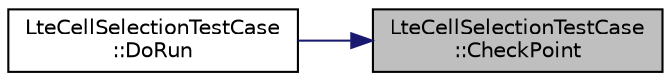 digraph "LteCellSelectionTestCase::CheckPoint"
{
 // LATEX_PDF_SIZE
  edge [fontname="Helvetica",fontsize="10",labelfontname="Helvetica",labelfontsize="10"];
  node [fontname="Helvetica",fontsize="10",shape=record];
  rankdir="RL";
  Node1 [label="LteCellSelectionTestCase\l::CheckPoint",height=0.2,width=0.4,color="black", fillcolor="grey75", style="filled", fontcolor="black",tooltip="Verifies if the given UE is attached to either of the given two cells and in a CONNECTED_NORMALLY sta..."];
  Node1 -> Node2 [dir="back",color="midnightblue",fontsize="10",style="solid",fontname="Helvetica"];
  Node2 [label="LteCellSelectionTestCase\l::DoRun",height=0.2,width=0.4,color="black", fillcolor="white", style="filled",URL="$class_lte_cell_selection_test_case.html#a2ad9dadf26f7beb5d3ed1c6dfbcef90a",tooltip="Setup the simulation according to the configuration set by the class constructor, run it,..."];
}
